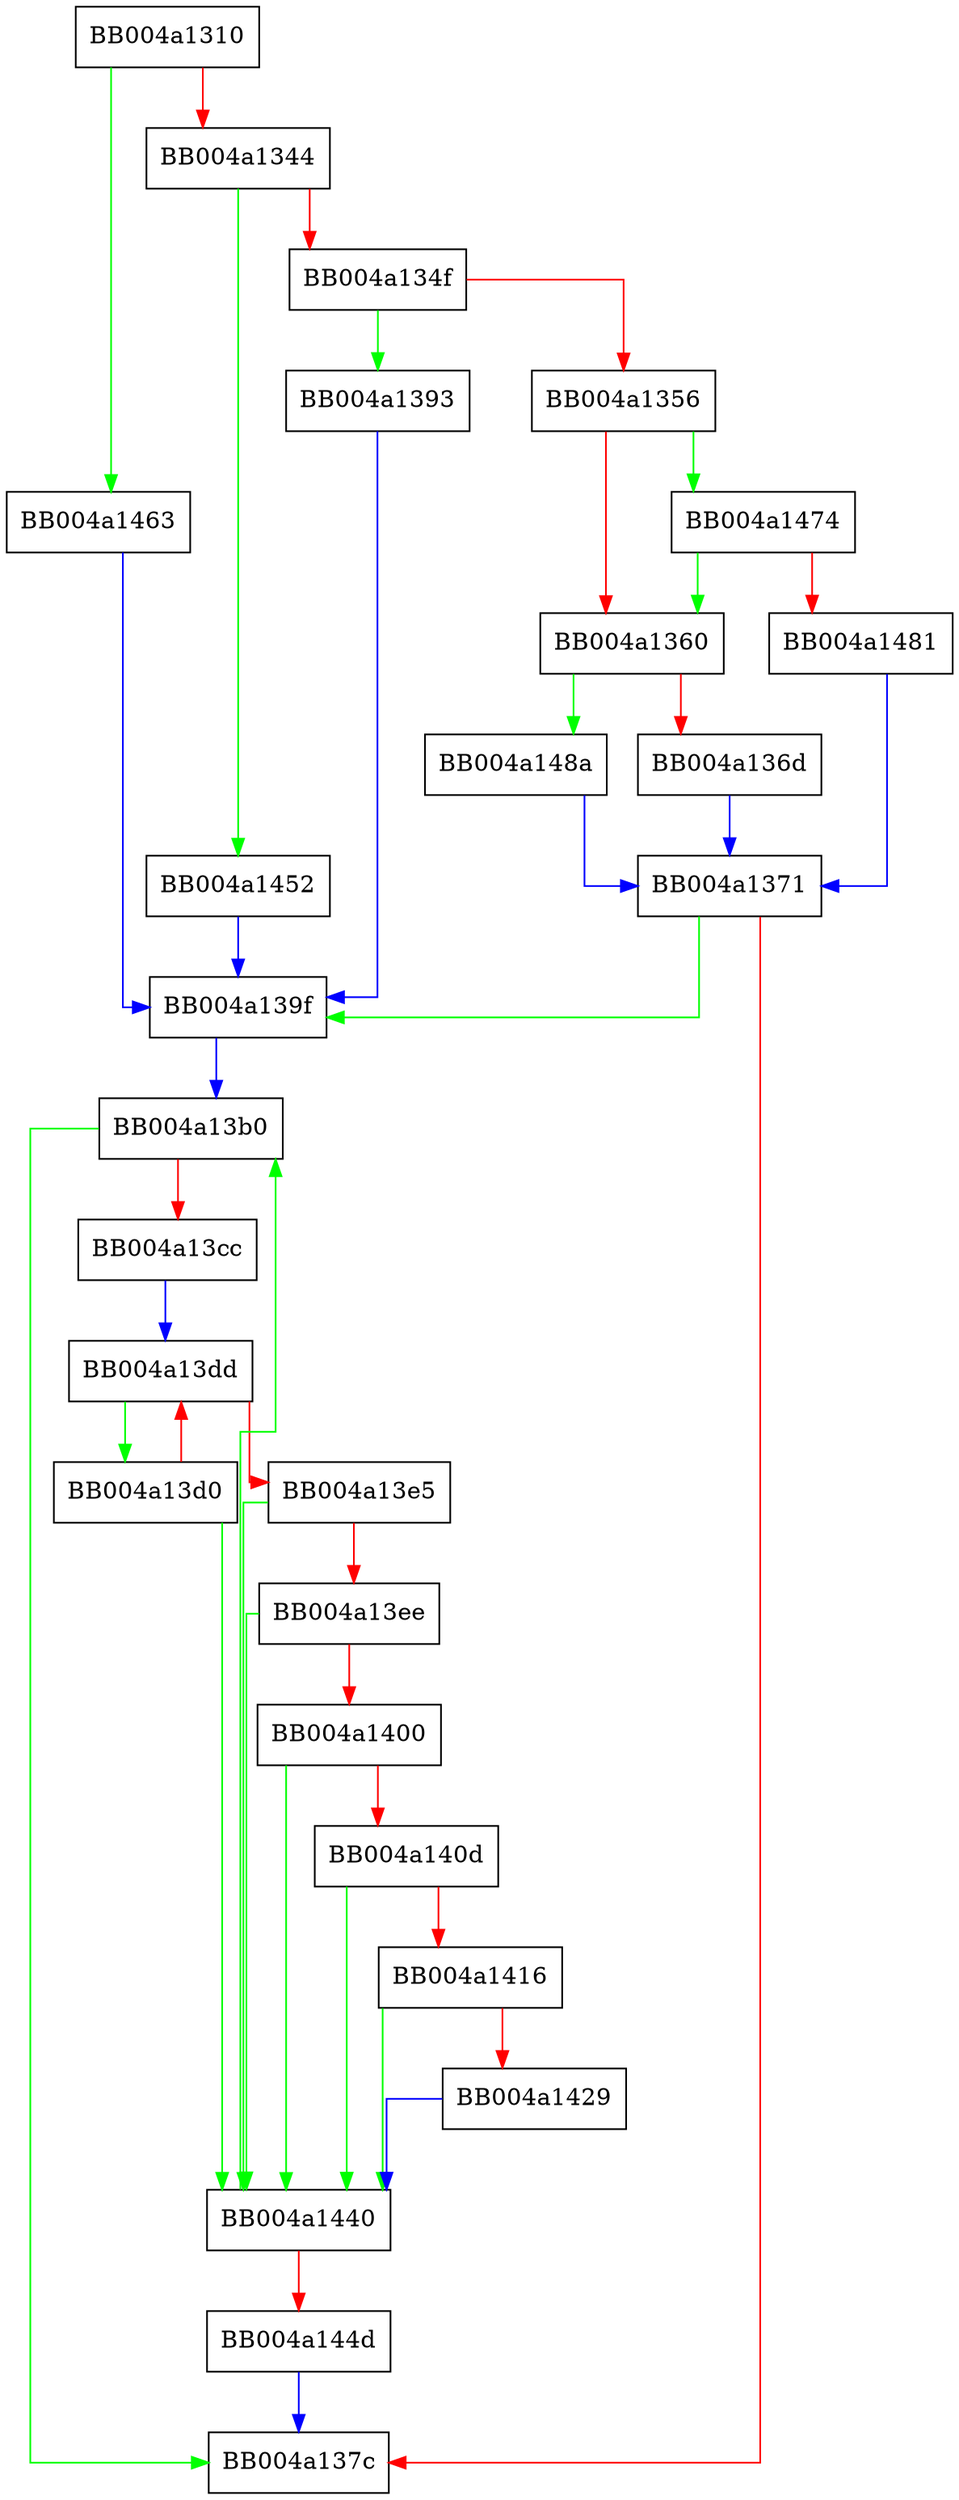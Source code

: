 digraph ssl_set_sig_mask {
  node [shape="box"];
  graph [splines=ortho];
  BB004a1310 -> BB004a1463 [color="green"];
  BB004a1310 -> BB004a1344 [color="red"];
  BB004a1344 -> BB004a1452 [color="green"];
  BB004a1344 -> BB004a134f [color="red"];
  BB004a134f -> BB004a1393 [color="green"];
  BB004a134f -> BB004a1356 [color="red"];
  BB004a1356 -> BB004a1474 [color="green"];
  BB004a1356 -> BB004a1360 [color="red"];
  BB004a1360 -> BB004a148a [color="green"];
  BB004a1360 -> BB004a136d [color="red"];
  BB004a136d -> BB004a1371 [color="blue"];
  BB004a1371 -> BB004a139f [color="green"];
  BB004a1371 -> BB004a137c [color="red"];
  BB004a1393 -> BB004a139f [color="blue"];
  BB004a139f -> BB004a13b0 [color="blue"];
  BB004a13b0 -> BB004a137c [color="green"];
  BB004a13b0 -> BB004a13cc [color="red"];
  BB004a13cc -> BB004a13dd [color="blue"];
  BB004a13d0 -> BB004a1440 [color="green"];
  BB004a13d0 -> BB004a13dd [color="red"];
  BB004a13dd -> BB004a13d0 [color="green"];
  BB004a13dd -> BB004a13e5 [color="red"];
  BB004a13e5 -> BB004a1440 [color="green"];
  BB004a13e5 -> BB004a13ee [color="red"];
  BB004a13ee -> BB004a1440 [color="green"];
  BB004a13ee -> BB004a1400 [color="red"];
  BB004a1400 -> BB004a1440 [color="green"];
  BB004a1400 -> BB004a140d [color="red"];
  BB004a140d -> BB004a1440 [color="green"];
  BB004a140d -> BB004a1416 [color="red"];
  BB004a1416 -> BB004a1440 [color="green"];
  BB004a1416 -> BB004a1429 [color="red"];
  BB004a1429 -> BB004a1440 [color="blue"];
  BB004a1440 -> BB004a13b0 [color="green"];
  BB004a1440 -> BB004a144d [color="red"];
  BB004a144d -> BB004a137c [color="blue"];
  BB004a1452 -> BB004a139f [color="blue"];
  BB004a1463 -> BB004a139f [color="blue"];
  BB004a1474 -> BB004a1360 [color="green"];
  BB004a1474 -> BB004a1481 [color="red"];
  BB004a1481 -> BB004a1371 [color="blue"];
  BB004a148a -> BB004a1371 [color="blue"];
}